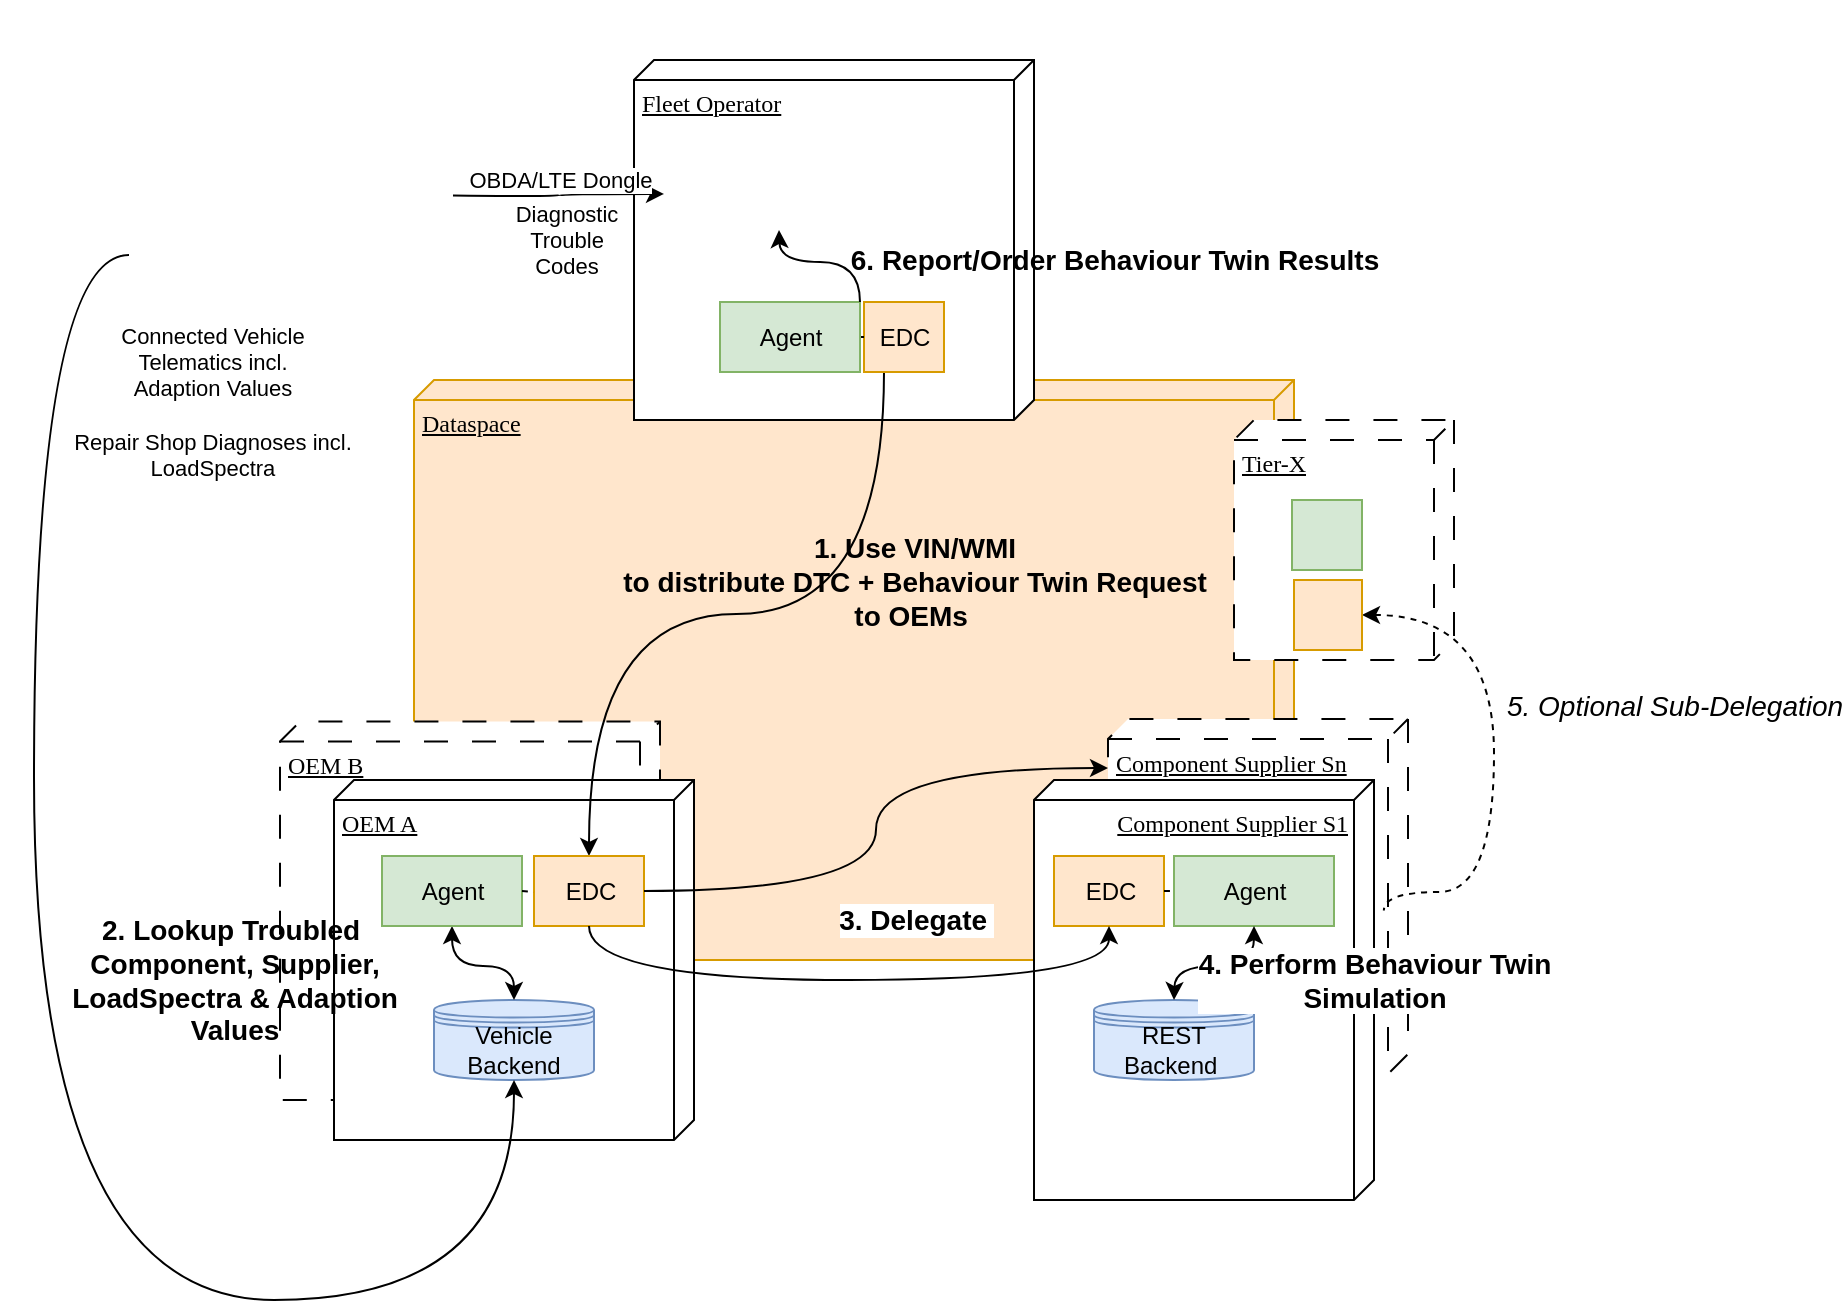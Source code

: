 <mxfile version="21.8.2" type="device">
  <diagram name="Seite-1" id="kd2MvjXqS4WT8QNaqASN">
    <mxGraphModel dx="1434" dy="1933" grid="1" gridSize="10" guides="1" tooltips="1" connect="1" arrows="1" fold="1" page="1" pageScale="1" pageWidth="827" pageHeight="1169" math="0" shadow="0">
      <root>
        <mxCell id="0" />
        <mxCell id="1" parent="0" />
        <mxCell id="W-gK-uwAD6_eHePclnSL-9" value="2. Distribute/Delegate&lt;br&gt;Sub-Skills" style="edgeStyle=orthogonalEdgeStyle;curved=1;rounded=0;orthogonalLoop=1;jettySize=auto;html=1;exitX=0.25;exitY=1;exitDx=0;exitDy=0;entryX=0.5;entryY=0;entryDx=0;entryDy=0;startArrow=classic;startFill=1;fontSize=14;fontStyle=1;labelBackgroundColor=none;" parent="1" source="W-gK-uwAD6_eHePclnSL-11" target="W-gK-uwAD6_eHePclnSL-18" edge="1">
          <mxGeometry x="0.109" y="-47" relative="1" as="geometry">
            <mxPoint as="offset" />
          </mxGeometry>
        </mxCell>
        <mxCell id="W-gK-uwAD6_eHePclnSL-1" value="Dataspace" style="verticalAlign=top;align=left;spacingTop=8;spacingLeft=2;spacingRight=12;shape=cube;size=10;direction=south;fontStyle=4;html=1;rounded=0;shadow=0;comic=0;labelBackgroundColor=none;strokeWidth=1;fontFamily=Verdana;fontSize=12;fillColor=#ffe6cc;strokeColor=#d79b00;" parent="1" vertex="1">
          <mxGeometry x="260" y="170" width="440" height="290" as="geometry" />
        </mxCell>
        <mxCell id="W-gK-uwAD6_eHePclnSL-45" value="OEM B" style="verticalAlign=top;align=left;spacingTop=8;spacingLeft=2;spacingRight=12;shape=cube;size=10;direction=south;fontStyle=4;html=1;rounded=0;shadow=0;comic=0;labelBackgroundColor=none;strokeWidth=1;fontFamily=Verdana;fontSize=12;dashed=1;dashPattern=12 12;" parent="1" vertex="1">
          <mxGeometry x="193" y="340.75" width="190" height="189.25" as="geometry" />
        </mxCell>
        <mxCell id="W-gK-uwAD6_eHePclnSL-44" value="Component Supplier Sn" style="verticalAlign=top;align=left;spacingTop=8;spacingLeft=2;spacingRight=12;shape=cube;size=10;direction=south;fontStyle=4;html=1;rounded=0;shadow=0;comic=0;labelBackgroundColor=none;strokeWidth=1;fontFamily=Verdana;fontSize=12;dashed=1;dashPattern=12 12;" parent="1" vertex="1">
          <mxGeometry x="607" y="339.5" width="150" height="177.5" as="geometry" />
        </mxCell>
        <mxCell id="W-gK-uwAD6_eHePclnSL-2" value="Fleet Operator" style="verticalAlign=top;align=left;spacingTop=8;spacingLeft=2;spacingRight=12;shape=cube;size=10;direction=south;fontStyle=4;html=1;rounded=0;shadow=0;comic=0;labelBackgroundColor=none;strokeWidth=1;fontFamily=Verdana;fontSize=12" parent="1" vertex="1">
          <mxGeometry x="370" y="10" width="200" height="180" as="geometry" />
        </mxCell>
        <mxCell id="W-gK-uwAD6_eHePclnSL-3" value="Component Supplier S1" style="verticalAlign=top;align=right;spacingTop=8;spacingLeft=2;spacingRight=12;shape=cube;size=10;direction=south;fontStyle=4;html=1;rounded=0;shadow=0;comic=0;labelBackgroundColor=none;strokeWidth=1;fontFamily=Verdana;fontSize=12" parent="1" vertex="1">
          <mxGeometry x="570" y="370" width="170" height="210" as="geometry" />
        </mxCell>
        <mxCell id="W-gK-uwAD6_eHePclnSL-4" value="OEM A" style="verticalAlign=top;align=left;spacingTop=8;spacingLeft=2;spacingRight=12;shape=cube;size=10;direction=south;fontStyle=4;html=1;rounded=0;shadow=0;comic=0;labelBackgroundColor=none;strokeWidth=1;fontFamily=Verdana;fontSize=12" parent="1" vertex="1">
          <mxGeometry x="220" y="370" width="180" height="180" as="geometry" />
        </mxCell>
        <mxCell id="W-gK-uwAD6_eHePclnSL-5" value="" style="shape=datastore;whiteSpace=wrap;html=1;fillColor=#dae8fc;strokeColor=#6c8ebf;" parent="1" vertex="1">
          <mxGeometry x="270" y="480" width="80" height="40" as="geometry" />
        </mxCell>
        <mxCell id="W-gK-uwAD6_eHePclnSL-6" value="" style="shape=datastore;whiteSpace=wrap;html=1;fillColor=#dae8fc;strokeColor=#6c8ebf;" parent="1" vertex="1">
          <mxGeometry x="600" y="480" width="80" height="40" as="geometry" />
        </mxCell>
        <mxCell id="W-gK-uwAD6_eHePclnSL-7" value="Vehicle Backend" style="text;html=1;strokeColor=none;fillColor=none;align=center;verticalAlign=middle;whiteSpace=wrap;rounded=0;" parent="1" vertex="1">
          <mxGeometry x="280" y="490" width="60" height="30" as="geometry" />
        </mxCell>
        <mxCell id="W-gK-uwAD6_eHePclnSL-8" value="REST Backend&amp;nbsp;" style="text;html=1;strokeColor=none;fillColor=none;align=center;verticalAlign=middle;whiteSpace=wrap;rounded=0;" parent="1" vertex="1">
          <mxGeometry x="610" y="490" width="60" height="30" as="geometry" />
        </mxCell>
        <mxCell id="W-gK-uwAD6_eHePclnSL-10" style="edgeStyle=orthogonalEdgeStyle;curved=1;rounded=0;orthogonalLoop=1;jettySize=auto;html=1;exitX=0.25;exitY=1;exitDx=0;exitDy=0;entryX=0.5;entryY=0;entryDx=0;entryDy=0;startArrow=none;startFill=0;" parent="1" source="W-gK-uwAD6_eHePclnSL-11" target="W-gK-uwAD6_eHePclnSL-18" edge="1">
          <mxGeometry relative="1" as="geometry" />
        </mxCell>
        <mxCell id="un7QEkSLnHoimzCeCq8s-6" value="&lt;font style=&quot;font-size: 14px;&quot;&gt;&lt;b&gt;1. Use VIN/WMI&lt;br&gt;to distribute DTC + Behaviour Twin Request&lt;br&gt;to OEMs&amp;nbsp;&lt;/b&gt;&lt;/font&gt;" style="edgeLabel;html=1;align=center;verticalAlign=middle;resizable=0;points=[];labelBackgroundColor=none;" parent="W-gK-uwAD6_eHePclnSL-10" vertex="1" connectable="0">
          <mxGeometry x="-0.069" y="3" relative="1" as="geometry">
            <mxPoint x="75" y="-19" as="offset" />
          </mxGeometry>
        </mxCell>
        <mxCell id="W-gK-uwAD6_eHePclnSL-11" value="EDC" style="html=1;dropTarget=0;fillColor=#ffe6cc;strokeColor=#d79b00;" parent="1" vertex="1">
          <mxGeometry x="485" y="131" width="40" height="35" as="geometry" />
        </mxCell>
        <mxCell id="W-gK-uwAD6_eHePclnSL-12" style="edgeStyle=orthogonalEdgeStyle;curved=1;rounded=0;orthogonalLoop=1;jettySize=auto;html=1;exitX=1;exitY=0.5;exitDx=0;exitDy=0;entryX=0;entryY=0.5;entryDx=0;entryDy=0;startArrow=none;startFill=0;endArrow=none;endFill=0;dashed=1;" parent="1" source="W-gK-uwAD6_eHePclnSL-13" target="W-gK-uwAD6_eHePclnSL-11" edge="1">
          <mxGeometry relative="1" as="geometry" />
        </mxCell>
        <mxCell id="W-gK-uwAD6_eHePclnSL-13" value="Agent" style="html=1;dropTarget=0;fillColor=#d5e8d4;strokeColor=#82b366;" parent="1" vertex="1">
          <mxGeometry x="413" y="131" width="70" height="35" as="geometry" />
        </mxCell>
        <mxCell id="W-gK-uwAD6_eHePclnSL-18" value="EDC" style="html=1;dropTarget=0;fillColor=#ffe6cc;strokeColor=#d79b00;" parent="1" vertex="1">
          <mxGeometry x="320" y="408" width="55" height="35" as="geometry" />
        </mxCell>
        <mxCell id="W-gK-uwAD6_eHePclnSL-19" value="2. Lookup Troubled&amp;nbsp;&lt;br&gt;Component, Supplier,&lt;br&gt;LoadSpectra &amp;amp; Adaption &lt;br&gt;Values" style="edgeStyle=orthogonalEdgeStyle;curved=1;rounded=0;orthogonalLoop=1;jettySize=auto;html=1;exitX=0.5;exitY=1;exitDx=0;exitDy=0;entryX=0.5;entryY=0;entryDx=0;entryDy=0;startArrow=classic;startFill=1;fontSize=14;fontStyle=1;labelBackgroundColor=none;" parent="1" source="W-gK-uwAD6_eHePclnSL-20" target="W-gK-uwAD6_eHePclnSL-5" edge="1">
          <mxGeometry x="-0.412" y="-109" relative="1" as="geometry">
            <mxPoint x="-109" y="-102" as="offset" />
            <mxPoint x="310" y="472.5" as="targetPoint" />
          </mxGeometry>
        </mxCell>
        <mxCell id="W-gK-uwAD6_eHePclnSL-20" value="Agent" style="html=1;dropTarget=0;fillColor=#d5e8d4;strokeColor=#82b366;" parent="1" vertex="1">
          <mxGeometry x="244" y="408" width="70" height="35" as="geometry" />
        </mxCell>
        <mxCell id="W-gK-uwAD6_eHePclnSL-21" value="EDC" style="html=1;dropTarget=0;fillColor=#ffe6cc;strokeColor=#d79b00;" parent="1" vertex="1">
          <mxGeometry x="580" y="408" width="55" height="35" as="geometry" />
        </mxCell>
        <mxCell id="W-gK-uwAD6_eHePclnSL-23" value="Agent" style="html=1;dropTarget=0;fillColor=#d5e8d4;strokeColor=#82b366;" parent="1" vertex="1">
          <mxGeometry x="640" y="408" width="80" height="35" as="geometry" />
        </mxCell>
        <mxCell id="W-gK-uwAD6_eHePclnSL-24" value="" style="endArrow=none;startArrow=none;html=1;rounded=0;curved=1;entryX=0;entryY=0.5;entryDx=0;entryDy=0;exitX=1;exitY=0.5;exitDx=0;exitDy=0;startFill=0;endFill=0;dashed=1;" parent="1" source="W-gK-uwAD6_eHePclnSL-21" target="W-gK-uwAD6_eHePclnSL-23" edge="1">
          <mxGeometry width="50" height="50" relative="1" as="geometry">
            <mxPoint x="540" y="480" as="sourcePoint" />
            <mxPoint x="590" y="430" as="targetPoint" />
          </mxGeometry>
        </mxCell>
        <mxCell id="W-gK-uwAD6_eHePclnSL-25" value="" style="endArrow=none;startArrow=none;html=1;rounded=0;curved=1;exitX=1;exitY=0.5;exitDx=0;exitDy=0;endFill=0;startFill=0;dashed=1;" parent="1" source="W-gK-uwAD6_eHePclnSL-20" edge="1">
          <mxGeometry width="50" height="50" relative="1" as="geometry">
            <mxPoint x="310" y="470" as="sourcePoint" />
            <mxPoint x="320" y="426" as="targetPoint" />
          </mxGeometry>
        </mxCell>
        <mxCell id="W-gK-uwAD6_eHePclnSL-29" value="6. Report/Order Behaviour Twin Results" style="edgeStyle=orthogonalEdgeStyle;curved=1;rounded=0;orthogonalLoop=1;jettySize=auto;html=1;exitX=1;exitY=0;exitDx=0;exitDy=0;labelBackgroundColor=none;fontSize=14;startArrow=none;startFill=0;endArrow=classic;endFill=1;fontStyle=1;entryX=0.25;entryY=1;entryDx=0;entryDy=0;fontColor=#000000;fontFamily=Helvetica;" parent="1" source="W-gK-uwAD6_eHePclnSL-13" edge="1">
          <mxGeometry x="-0.477" y="-127" relative="1" as="geometry">
            <mxPoint x="442.5" y="95" as="targetPoint" />
            <mxPoint x="127" y="126" as="offset" />
          </mxGeometry>
        </mxCell>
        <mxCell id="W-gK-uwAD6_eHePclnSL-39" value="Tier-X" style="verticalAlign=top;align=left;spacingTop=8;spacingLeft=2;spacingRight=12;shape=cube;size=10;direction=south;fontStyle=4;html=1;rounded=0;shadow=0;comic=0;labelBackgroundColor=none;strokeWidth=1;fontFamily=Verdana;fontSize=12;dashed=1;dashPattern=12 12;" parent="1" vertex="1">
          <mxGeometry x="670" y="190" width="110" height="120" as="geometry" />
        </mxCell>
        <mxCell id="W-gK-uwAD6_eHePclnSL-43" style="edgeStyle=orthogonalEdgeStyle;rounded=0;orthogonalLoop=1;jettySize=auto;html=1;curved=1;startArrow=classic;startFill=1;endArrow=none;endFill=0;entryX=0.311;entryY=-0.029;entryDx=0;entryDy=0;entryPerimeter=0;exitX=1;exitY=0.5;exitDx=0;exitDy=0;dashed=1;" parent="1" source="W-gK-uwAD6_eHePclnSL-40" target="W-gK-uwAD6_eHePclnSL-3" edge="1">
          <mxGeometry relative="1" as="geometry">
            <Array as="points">
              <mxPoint x="800" y="288" />
              <mxPoint x="800" y="426" />
            </Array>
          </mxGeometry>
        </mxCell>
        <mxCell id="W-gK-uwAD6_eHePclnSL-46" value="&lt;span style=&quot;font-size: 14px;&quot;&gt;5. Optional Sub-Delegation&lt;/span&gt;" style="edgeLabel;html=1;align=center;verticalAlign=middle;resizable=0;points=[];fontStyle=2" parent="W-gK-uwAD6_eHePclnSL-43" vertex="1" connectable="0">
          <mxGeometry x="-0.396" y="4" relative="1" as="geometry">
            <mxPoint x="86" y="30" as="offset" />
          </mxGeometry>
        </mxCell>
        <mxCell id="W-gK-uwAD6_eHePclnSL-40" value="" style="html=1;dropTarget=0;fillColor=#ffe6cc;strokeColor=#d79b00;" parent="1" vertex="1">
          <mxGeometry x="700" y="270" width="34" height="35" as="geometry" />
        </mxCell>
        <mxCell id="W-gK-uwAD6_eHePclnSL-41" value="" style="html=1;dropTarget=0;fillColor=#d5e8d4;strokeColor=#82b366;" parent="1" vertex="1">
          <mxGeometry x="699" y="230" width="35" height="35" as="geometry" />
        </mxCell>
        <mxCell id="W-gK-uwAD6_eHePclnSL-42" value="&lt;b style=&quot;font-size: 14px;&quot;&gt;3. Delegate&amp;nbsp;&lt;br&gt;&lt;/b&gt;" style="edgeStyle=orthogonalEdgeStyle;rounded=0;orthogonalLoop=1;jettySize=auto;html=1;entryX=0.5;entryY=1;entryDx=0;entryDy=0;curved=1;fontSize=14;startArrow=classic;startFill=1;endArrow=none;endFill=0;exitX=0.5;exitY=1;exitDx=0;exitDy=0;" parent="1" source="W-gK-uwAD6_eHePclnSL-21" target="W-gK-uwAD6_eHePclnSL-18" edge="1">
          <mxGeometry x="-0.207" y="-30" relative="1" as="geometry">
            <mxPoint x="1" as="offset" />
            <Array as="points">
              <mxPoint x="608" y="470" />
              <mxPoint x="348" y="470" />
            </Array>
          </mxGeometry>
        </mxCell>
        <mxCell id="9vBfcYl8E0RJBpWz1sZ_-4" style="edgeStyle=orthogonalEdgeStyle;curved=1;rounded=0;orthogonalLoop=1;jettySize=auto;html=1;exitX=0.99;exitY=0.5;exitDx=0;exitDy=0;entryX=0;entryY=0.75;entryDx=0;entryDy=0;startArrow=none;startFill=0;exitPerimeter=0;" parent="1" target="ITOlTNActnDJ-gH6PUd9-6" edge="1">
          <mxGeometry relative="1" as="geometry">
            <mxPoint x="279.5" y="77.75" as="sourcePoint" />
            <mxPoint x="415" y="77.5" as="targetPoint" />
          </mxGeometry>
        </mxCell>
        <mxCell id="9vBfcYl8E0RJBpWz1sZ_-6" value="OBDA/LTE Dongle" style="edgeLabel;html=1;align=center;verticalAlign=middle;resizable=0;points=[];" parent="9vBfcYl8E0RJBpWz1sZ_-4" vertex="1" connectable="0">
          <mxGeometry x="-0.433" relative="1" as="geometry">
            <mxPoint x="23" y="-8" as="offset" />
          </mxGeometry>
        </mxCell>
        <mxCell id="9vBfcYl8E0RJBpWz1sZ_-7" value="Diagnostic &lt;br&gt;Trouble &lt;br&gt;Codes" style="edgeLabel;html=1;align=center;verticalAlign=middle;resizable=0;points=[];" parent="9vBfcYl8E0RJBpWz1sZ_-4" vertex="1" connectable="0">
          <mxGeometry x="-0.389" y="1" relative="1" as="geometry">
            <mxPoint x="24" y="23" as="offset" />
          </mxGeometry>
        </mxCell>
        <mxCell id="9vBfcYl8E0RJBpWz1sZ_-14" value="&lt;b style=&quot;font-size: 14px;&quot;&gt;&lt;br&gt;&lt;/b&gt;" style="edgeStyle=orthogonalEdgeStyle;rounded=0;orthogonalLoop=1;jettySize=auto;html=1;entryX=1;entryY=0.5;entryDx=0;entryDy=0;curved=1;fontSize=14;startArrow=classic;startFill=1;endArrow=none;endFill=0;exitX=0.138;exitY=1;exitDx=0;exitDy=0;exitPerimeter=0;" parent="1" source="W-gK-uwAD6_eHePclnSL-44" target="W-gK-uwAD6_eHePclnSL-18" edge="1">
          <mxGeometry x="0.407" y="-116" relative="1" as="geometry">
            <mxPoint x="97" y="115" as="offset" />
            <mxPoint x="590" y="436" as="sourcePoint" />
            <mxPoint x="385" y="436" as="targetPoint" />
          </mxGeometry>
        </mxCell>
        <mxCell id="ITOlTNActnDJ-gH6PUd9-1" value="" style="shape=image;verticalLabelPosition=bottom;labelBackgroundColor=default;verticalAlign=top;aspect=fixed;imageAspect=0;image=https://www.merkle-partner.de/fileadmin/_processed_/b/1/csm_stroemungssimulation-im-getriebebau_38c02e8dc9.jpg;" vertex="1" parent="1">
          <mxGeometry x="590" y="480" width="126.31" height="90" as="geometry" />
        </mxCell>
        <mxCell id="W-gK-uwAD6_eHePclnSL-22" value="4. Perform Behaviour Twin&lt;br&gt;Simulation" style="edgeStyle=orthogonalEdgeStyle;curved=1;rounded=0;orthogonalLoop=1;jettySize=auto;html=1;exitX=0.5;exitY=1;exitDx=0;exitDy=0;startArrow=classic;startFill=1;fontSize=14;fontStyle=1" parent="1" source="W-gK-uwAD6_eHePclnSL-23" edge="1">
          <mxGeometry x="-0.477" y="60" relative="1" as="geometry">
            <mxPoint x="640" y="480" as="targetPoint" />
            <mxPoint x="60" y="-53" as="offset" />
          </mxGeometry>
        </mxCell>
        <mxCell id="ITOlTNActnDJ-gH6PUd9-2" value="" style="shape=image;verticalLabelPosition=bottom;labelBackgroundColor=default;verticalAlign=top;aspect=fixed;imageAspect=0;image=https://d33wubrfki0l68.cloudfront.net/5424d4e29e6947cf721e882a7cdda3fba6ddafc2/e63a2/wp-content/uploads/2022/05/bye-dongles-hello-telematics.jpg;" vertex="1" parent="1">
          <mxGeometry x="53.85" y="-20" width="226.15" height="160" as="geometry" />
        </mxCell>
        <mxCell id="9vBfcYl8E0RJBpWz1sZ_-8" style="edgeStyle=orthogonalEdgeStyle;curved=1;rounded=0;orthogonalLoop=1;jettySize=auto;html=1;exitX=0.48;exitY=1.086;exitDx=0;exitDy=0;startArrow=none;startFill=0;exitPerimeter=0;entryX=0.5;entryY=1;entryDx=0;entryDy=0;" parent="1" edge="1" target="W-gK-uwAD6_eHePclnSL-7">
          <mxGeometry relative="1" as="geometry">
            <mxPoint x="117.5" y="107.499" as="sourcePoint" />
            <mxPoint x="313.5" y="522.5" as="targetPoint" />
            <Array as="points">
              <mxPoint x="70" y="108" />
              <mxPoint x="70" y="630" />
              <mxPoint x="310" y="630" />
            </Array>
          </mxGeometry>
        </mxCell>
        <mxCell id="9vBfcYl8E0RJBpWz1sZ_-9" value="Connected Vehicle&lt;br&gt;Telematics incl.&lt;br&gt;Adaption Values&lt;br&gt;&lt;br&gt;Repair Shop Diagnoses incl.&lt;br&gt;LoadSpectra" style="edgeLabel;html=1;align=center;verticalAlign=middle;resizable=0;points=[];" parent="9vBfcYl8E0RJBpWz1sZ_-8" vertex="1" connectable="0">
          <mxGeometry x="-0.433" relative="1" as="geometry">
            <mxPoint x="89" y="-140" as="offset" />
          </mxGeometry>
        </mxCell>
        <mxCell id="ITOlTNActnDJ-gH6PUd9-6" value="" style="shape=image;verticalLabelPosition=bottom;labelBackgroundColor=default;verticalAlign=top;aspect=fixed;imageAspect=0;image=https://www.avrios.com/wp-content/uploads/2021/03/image-3.png;clipPath=inset(5.38% 5% 33.08% 2.67%);" vertex="1" parent="1">
          <mxGeometry x="385" y="20" width="175.36" height="75.96" as="geometry" />
        </mxCell>
      </root>
    </mxGraphModel>
  </diagram>
</mxfile>
